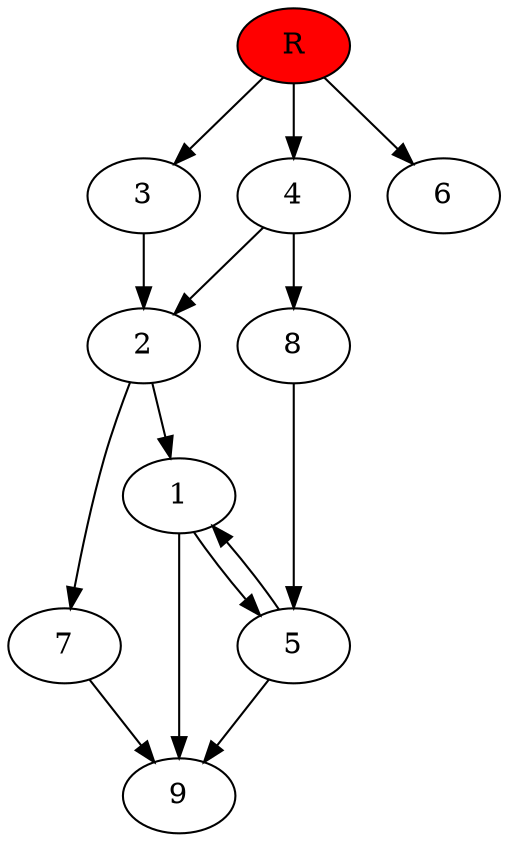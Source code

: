 digraph prb1471 {
	1
	2
	3
	4
	5
	6
	7
	8
	R [fillcolor="#ff0000" style=filled]
	1 -> 5
	1 -> 9
	2 -> 1
	2 -> 7
	3 -> 2
	4 -> 2
	4 -> 8
	5 -> 1
	5 -> 9
	7 -> 9
	8 -> 5
	R -> 3
	R -> 4
	R -> 6
}
